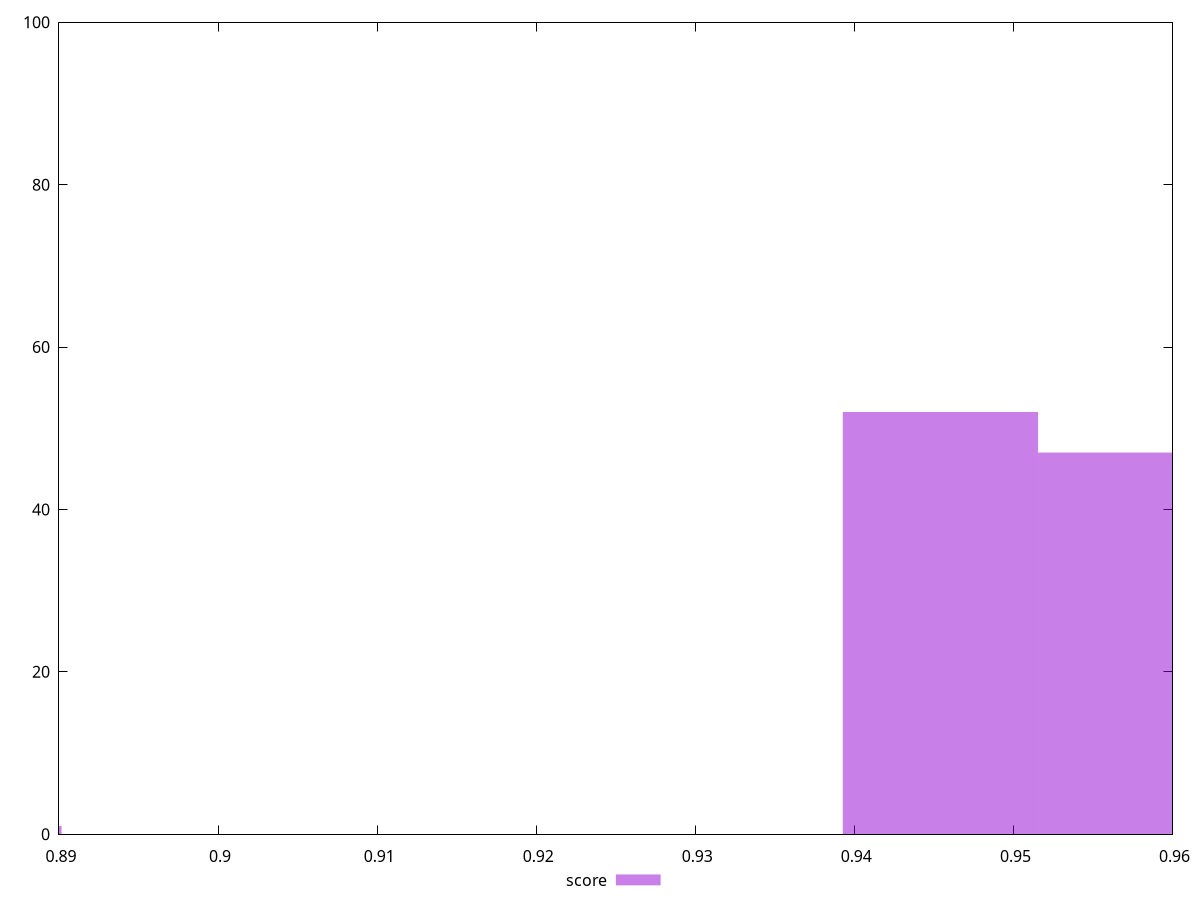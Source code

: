 reset

$score <<EOF
0.8840205169668824 1
0.9454108306451382 52
0.9576888933807893 47
EOF

set key outside below
set boxwidth 0.012278062735651145
set xrange [0.89:0.96]
set yrange [0:100]
set trange [0:100]
set style fill transparent solid 0.5 noborder
set terminal svg size 640, 490 enhanced background rgb 'white'
set output "report_00018_2021-02-10T15-25-16.877Z/mainthread-work-breakdown/samples/pages+cached/score/histogram.svg"

plot $score title "score" with boxes

reset
